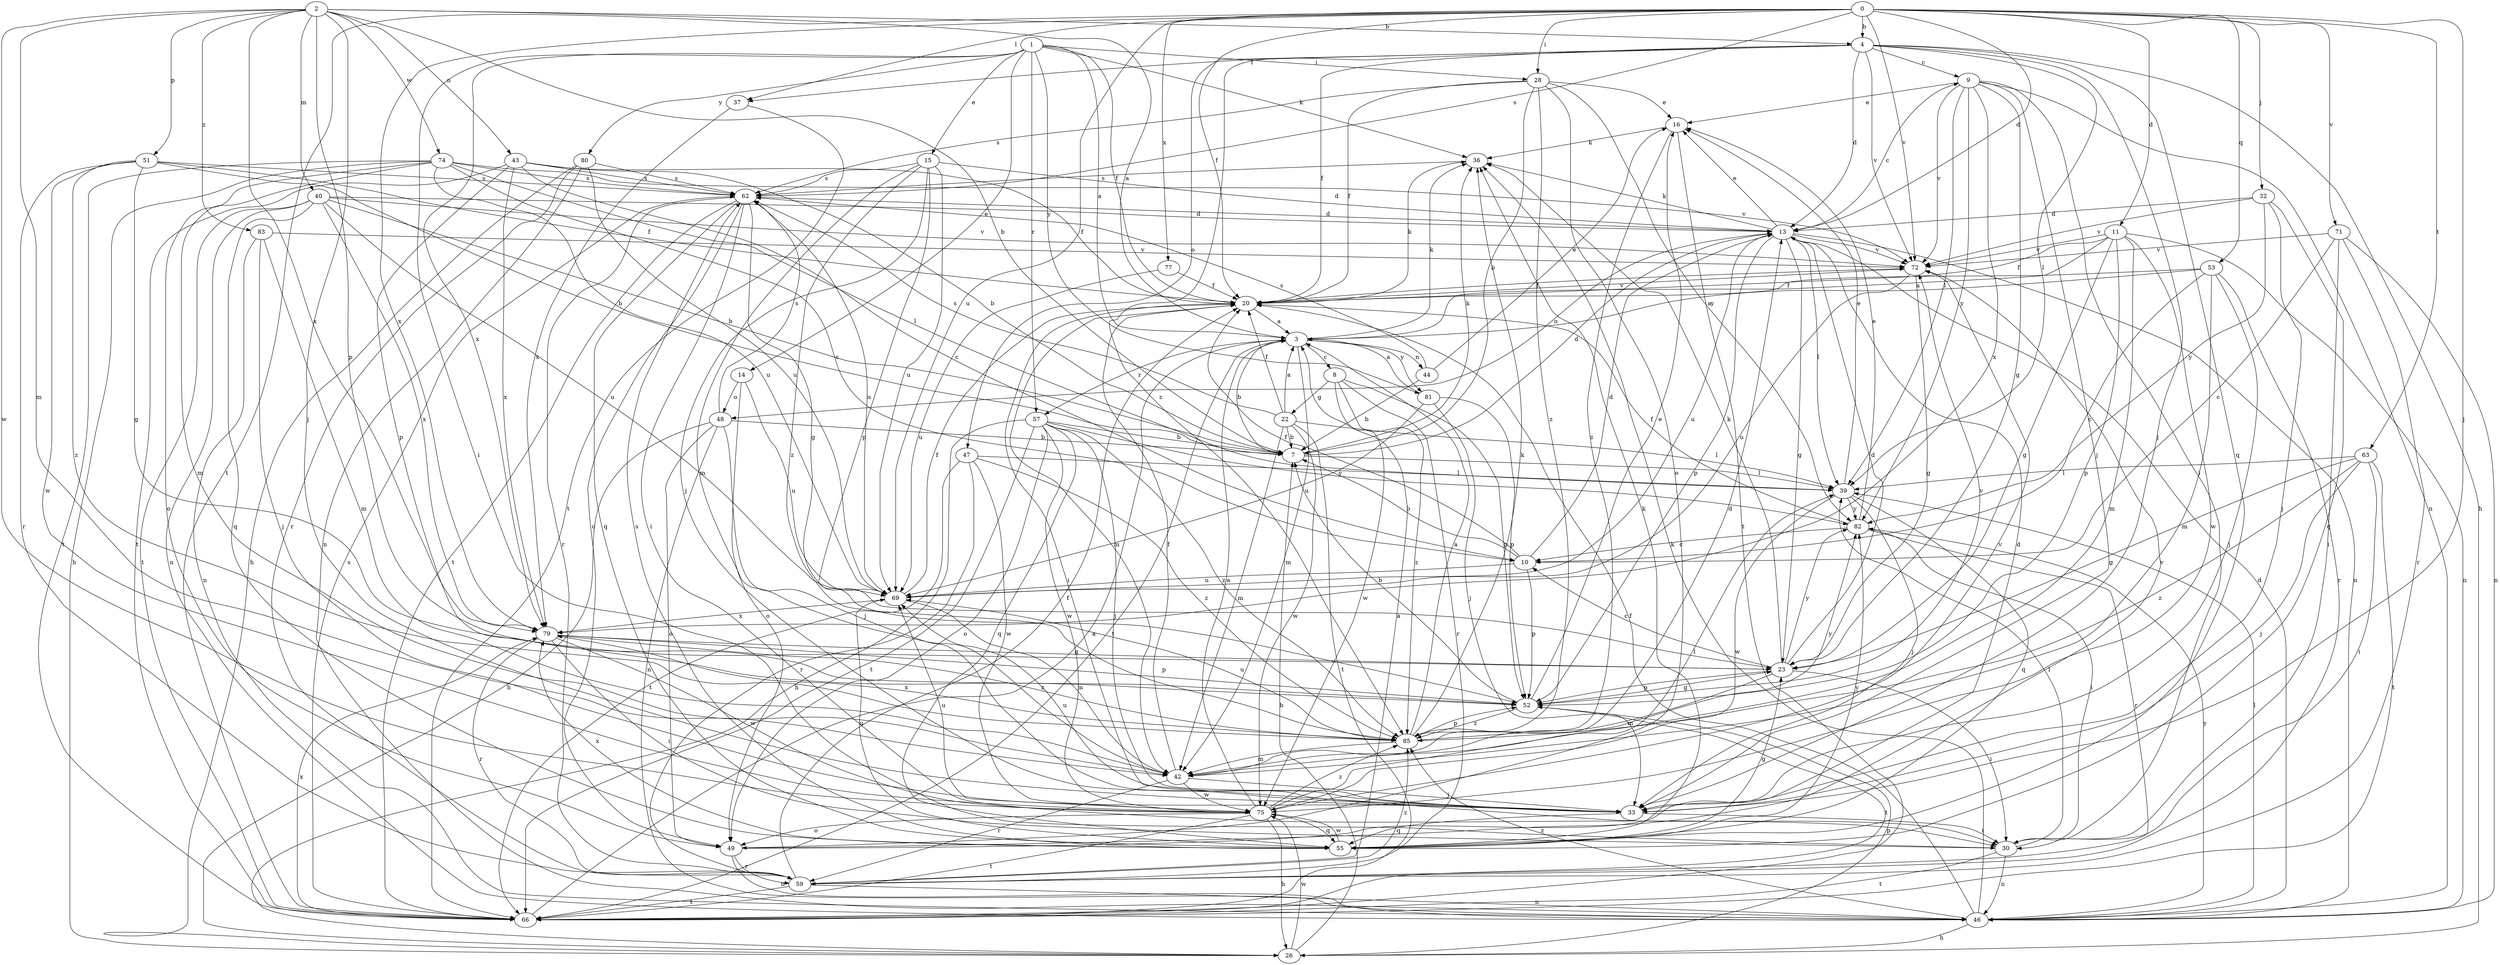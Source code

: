 strict digraph  {
0;
1;
2;
3;
4;
7;
8;
9;
10;
11;
13;
14;
15;
16;
20;
22;
23;
26;
28;
30;
32;
33;
36;
37;
39;
40;
42;
43;
44;
46;
47;
48;
49;
51;
52;
53;
55;
57;
59;
62;
63;
66;
69;
71;
72;
74;
75;
77;
79;
80;
81;
82;
83;
85;
0 -> 4  [label=b];
0 -> 11  [label=d];
0 -> 13  [label=d];
0 -> 20  [label=f];
0 -> 28  [label=i];
0 -> 32  [label=j];
0 -> 33  [label=j];
0 -> 37  [label=l];
0 -> 53  [label=q];
0 -> 62  [label=s];
0 -> 63  [label=t];
0 -> 66  [label=t];
0 -> 69  [label=u];
0 -> 71  [label=v];
0 -> 72  [label=v];
0 -> 77  [label=x];
0 -> 79  [label=x];
1 -> 3  [label=a];
1 -> 14  [label=e];
1 -> 15  [label=e];
1 -> 20  [label=f];
1 -> 28  [label=i];
1 -> 30  [label=i];
1 -> 36  [label=k];
1 -> 57  [label=r];
1 -> 79  [label=x];
1 -> 80  [label=y];
1 -> 81  [label=y];
2 -> 3  [label=a];
2 -> 4  [label=b];
2 -> 7  [label=b];
2 -> 33  [label=j];
2 -> 40  [label=m];
2 -> 42  [label=m];
2 -> 43  [label=n];
2 -> 51  [label=p];
2 -> 52  [label=p];
2 -> 74  [label=w];
2 -> 75  [label=w];
2 -> 79  [label=x];
2 -> 83  [label=z];
3 -> 7  [label=b];
3 -> 8  [label=c];
3 -> 36  [label=k];
3 -> 42  [label=m];
3 -> 44  [label=n];
3 -> 57  [label=r];
3 -> 66  [label=t];
3 -> 81  [label=y];
4 -> 9  [label=c];
4 -> 13  [label=d];
4 -> 20  [label=f];
4 -> 26  [label=h];
4 -> 33  [label=j];
4 -> 37  [label=l];
4 -> 39  [label=l];
4 -> 47  [label=o];
4 -> 55  [label=q];
4 -> 72  [label=v];
4 -> 85  [label=z];
7 -> 13  [label=d];
7 -> 36  [label=k];
7 -> 39  [label=l];
8 -> 22  [label=g];
8 -> 52  [label=p];
8 -> 59  [label=r];
8 -> 75  [label=w];
8 -> 85  [label=z];
9 -> 16  [label=e];
9 -> 23  [label=g];
9 -> 30  [label=i];
9 -> 33  [label=j];
9 -> 39  [label=l];
9 -> 46  [label=n];
9 -> 72  [label=v];
9 -> 79  [label=x];
9 -> 82  [label=y];
10 -> 7  [label=b];
10 -> 13  [label=d];
10 -> 20  [label=f];
10 -> 52  [label=p];
10 -> 69  [label=u];
11 -> 3  [label=a];
11 -> 20  [label=f];
11 -> 23  [label=g];
11 -> 42  [label=m];
11 -> 46  [label=n];
11 -> 52  [label=p];
11 -> 72  [label=v];
11 -> 75  [label=w];
13 -> 9  [label=c];
13 -> 16  [label=e];
13 -> 23  [label=g];
13 -> 36  [label=k];
13 -> 39  [label=l];
13 -> 46  [label=n];
13 -> 48  [label=o];
13 -> 52  [label=p];
13 -> 69  [label=u];
13 -> 72  [label=v];
14 -> 48  [label=o];
14 -> 49  [label=o];
14 -> 69  [label=u];
15 -> 13  [label=d];
15 -> 33  [label=j];
15 -> 42  [label=m];
15 -> 52  [label=p];
15 -> 62  [label=s];
15 -> 69  [label=u];
15 -> 85  [label=z];
16 -> 36  [label=k];
16 -> 66  [label=t];
16 -> 85  [label=z];
20 -> 3  [label=a];
20 -> 30  [label=i];
20 -> 36  [label=k];
20 -> 42  [label=m];
20 -> 72  [label=v];
22 -> 3  [label=a];
22 -> 7  [label=b];
22 -> 20  [label=f];
22 -> 39  [label=l];
22 -> 42  [label=m];
22 -> 62  [label=s];
22 -> 66  [label=t];
22 -> 75  [label=w];
23 -> 10  [label=c];
23 -> 13  [label=d];
23 -> 30  [label=i];
23 -> 36  [label=k];
23 -> 42  [label=m];
23 -> 52  [label=p];
23 -> 82  [label=y];
26 -> 7  [label=b];
26 -> 52  [label=p];
26 -> 75  [label=w];
28 -> 7  [label=b];
28 -> 16  [label=e];
28 -> 20  [label=f];
28 -> 49  [label=o];
28 -> 62  [label=s];
28 -> 82  [label=y];
28 -> 85  [label=z];
30 -> 39  [label=l];
30 -> 46  [label=n];
30 -> 66  [label=t];
32 -> 13  [label=d];
32 -> 33  [label=j];
32 -> 55  [label=q];
32 -> 72  [label=v];
32 -> 82  [label=y];
33 -> 30  [label=i];
33 -> 55  [label=q];
33 -> 69  [label=u];
36 -> 62  [label=s];
37 -> 66  [label=t];
37 -> 79  [label=x];
39 -> 16  [label=e];
39 -> 33  [label=j];
39 -> 55  [label=q];
39 -> 75  [label=w];
39 -> 82  [label=y];
40 -> 7  [label=b];
40 -> 13  [label=d];
40 -> 46  [label=n];
40 -> 55  [label=q];
40 -> 66  [label=t];
40 -> 69  [label=u];
40 -> 72  [label=v];
40 -> 79  [label=x];
42 -> 13  [label=d];
42 -> 20  [label=f];
42 -> 33  [label=j];
42 -> 59  [label=r];
42 -> 75  [label=w];
43 -> 7  [label=b];
43 -> 10  [label=c];
43 -> 20  [label=f];
43 -> 52  [label=p];
43 -> 62  [label=s];
43 -> 66  [label=t];
43 -> 79  [label=x];
44 -> 7  [label=b];
44 -> 16  [label=e];
44 -> 62  [label=s];
46 -> 13  [label=d];
46 -> 20  [label=f];
46 -> 26  [label=h];
46 -> 36  [label=k];
46 -> 39  [label=l];
46 -> 82  [label=y];
46 -> 85  [label=z];
47 -> 39  [label=l];
47 -> 59  [label=r];
47 -> 66  [label=t];
47 -> 75  [label=w];
47 -> 85  [label=z];
48 -> 7  [label=b];
48 -> 26  [label=h];
48 -> 33  [label=j];
48 -> 46  [label=n];
48 -> 49  [label=o];
48 -> 62  [label=s];
49 -> 13  [label=d];
49 -> 46  [label=n];
49 -> 59  [label=r];
49 -> 72  [label=v];
51 -> 7  [label=b];
51 -> 20  [label=f];
51 -> 23  [label=g];
51 -> 59  [label=r];
51 -> 62  [label=s];
51 -> 75  [label=w];
51 -> 85  [label=z];
52 -> 7  [label=b];
52 -> 16  [label=e];
52 -> 23  [label=g];
52 -> 66  [label=t];
52 -> 72  [label=v];
52 -> 85  [label=z];
53 -> 3  [label=a];
53 -> 10  [label=c];
53 -> 20  [label=f];
53 -> 33  [label=j];
53 -> 42  [label=m];
53 -> 59  [label=r];
55 -> 23  [label=g];
55 -> 36  [label=k];
55 -> 62  [label=s];
55 -> 69  [label=u];
55 -> 75  [label=w];
55 -> 79  [label=x];
55 -> 82  [label=y];
57 -> 7  [label=b];
57 -> 26  [label=h];
57 -> 33  [label=j];
57 -> 49  [label=o];
57 -> 55  [label=q];
57 -> 66  [label=t];
57 -> 75  [label=w];
57 -> 82  [label=y];
57 -> 85  [label=z];
59 -> 3  [label=a];
59 -> 20  [label=f];
59 -> 46  [label=n];
59 -> 66  [label=t];
59 -> 85  [label=z];
62 -> 13  [label=d];
62 -> 23  [label=g];
62 -> 30  [label=i];
62 -> 49  [label=o];
62 -> 55  [label=q];
62 -> 59  [label=r];
62 -> 66  [label=t];
62 -> 69  [label=u];
63 -> 23  [label=g];
63 -> 30  [label=i];
63 -> 33  [label=j];
63 -> 39  [label=l];
63 -> 66  [label=t];
63 -> 85  [label=z];
66 -> 3  [label=a];
66 -> 62  [label=s];
66 -> 79  [label=x];
69 -> 20  [label=f];
69 -> 42  [label=m];
69 -> 79  [label=x];
71 -> 10  [label=c];
71 -> 30  [label=i];
71 -> 46  [label=n];
71 -> 59  [label=r];
71 -> 72  [label=v];
72 -> 20  [label=f];
72 -> 23  [label=g];
72 -> 69  [label=u];
74 -> 10  [label=c];
74 -> 26  [label=h];
74 -> 39  [label=l];
74 -> 42  [label=m];
74 -> 49  [label=o];
74 -> 62  [label=s];
74 -> 66  [label=t];
74 -> 69  [label=u];
74 -> 72  [label=v];
75 -> 3  [label=a];
75 -> 26  [label=h];
75 -> 39  [label=l];
75 -> 49  [label=o];
75 -> 55  [label=q];
75 -> 66  [label=t];
75 -> 69  [label=u];
75 -> 72  [label=v];
75 -> 85  [label=z];
77 -> 20  [label=f];
77 -> 69  [label=u];
79 -> 23  [label=g];
79 -> 30  [label=i];
79 -> 52  [label=p];
79 -> 59  [label=r];
79 -> 75  [label=w];
79 -> 85  [label=z];
80 -> 26  [label=h];
80 -> 46  [label=n];
80 -> 59  [label=r];
80 -> 62  [label=s];
80 -> 69  [label=u];
81 -> 3  [label=a];
81 -> 33  [label=j];
81 -> 52  [label=p];
81 -> 69  [label=u];
82 -> 10  [label=c];
82 -> 16  [label=e];
82 -> 20  [label=f];
82 -> 30  [label=i];
82 -> 59  [label=r];
83 -> 33  [label=j];
83 -> 42  [label=m];
83 -> 46  [label=n];
83 -> 72  [label=v];
85 -> 3  [label=a];
85 -> 36  [label=k];
85 -> 42  [label=m];
85 -> 52  [label=p];
85 -> 69  [label=u];
85 -> 79  [label=x];
85 -> 82  [label=y];
}
